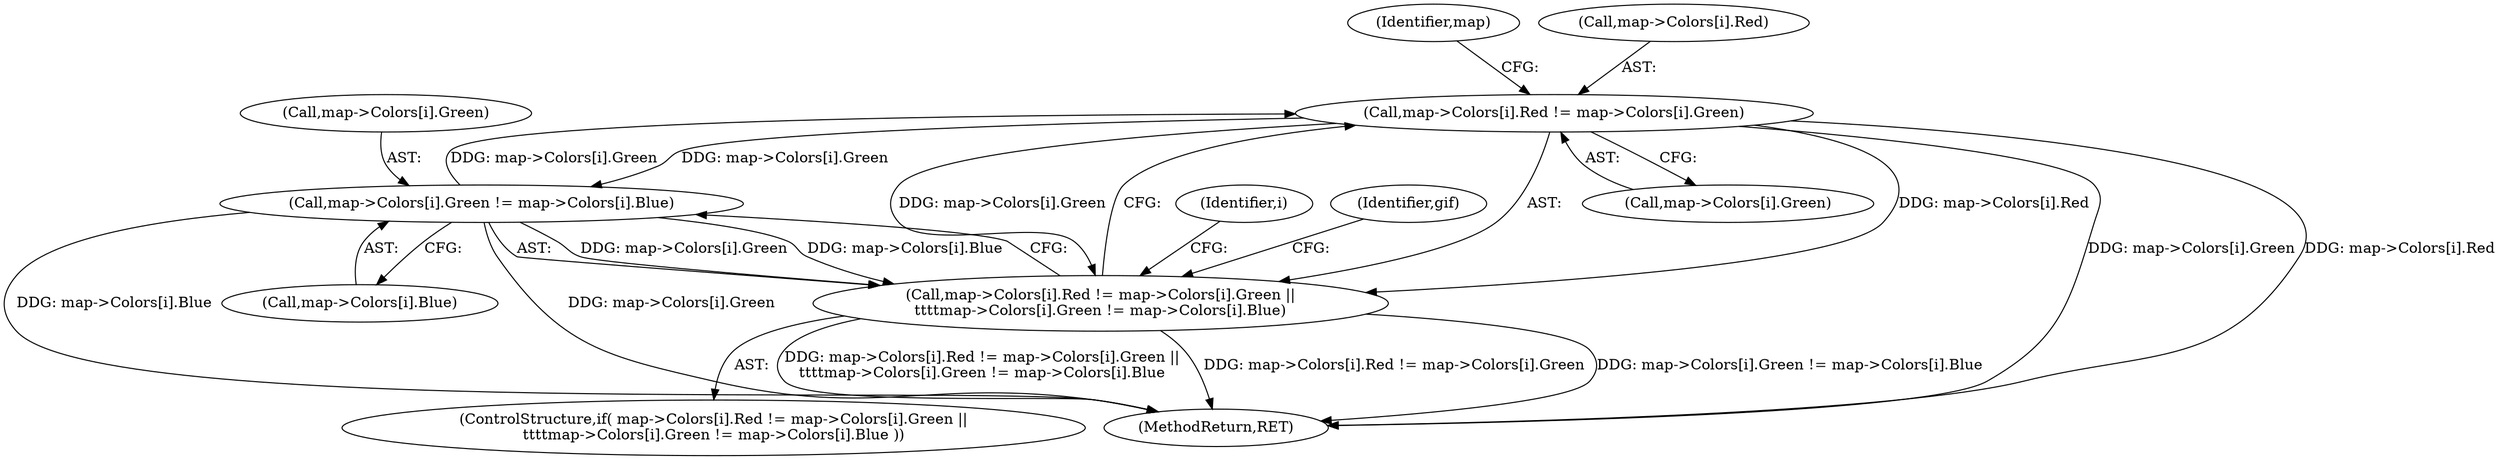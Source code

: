 digraph "0_libvips_ce684dd008532ea0bf9d4a1d89bacb35f4a83f4d@pointer" {
"1000251" [label="(Call,map->Colors[i].Red != map->Colors[i].Green)"];
"1000266" [label="(Call,map->Colors[i].Green != map->Colors[i].Blue)"];
"1000251" [label="(Call,map->Colors[i].Red != map->Colors[i].Green)"];
"1000250" [label="(Call,map->Colors[i].Red != map->Colors[i].Green ||\n\t\t\t\tmap->Colors[i].Green != map->Colors[i].Blue)"];
"1000259" [label="(Call,map->Colors[i].Green)"];
"1000270" [label="(Identifier,map)"];
"1000303" [label="(MethodReturn,RET)"];
"1000274" [label="(Call,map->Colors[i].Blue)"];
"1000267" [label="(Call,map->Colors[i].Green)"];
"1000266" [label="(Call,map->Colors[i].Green != map->Colors[i].Blue)"];
"1000252" [label="(Call,map->Colors[i].Red)"];
"1000250" [label="(Call,map->Colors[i].Red != map->Colors[i].Green ||\n\t\t\t\tmap->Colors[i].Green != map->Colors[i].Blue)"];
"1000251" [label="(Call,map->Colors[i].Red != map->Colors[i].Green)"];
"1000248" [label="(Identifier,i)"];
"1000284" [label="(Identifier,gif)"];
"1000249" [label="(ControlStructure,if( map->Colors[i].Red != map->Colors[i].Green ||\n\t\t\t\tmap->Colors[i].Green != map->Colors[i].Blue ))"];
"1000251" -> "1000250"  [label="AST: "];
"1000251" -> "1000259"  [label="CFG: "];
"1000252" -> "1000251"  [label="AST: "];
"1000259" -> "1000251"  [label="AST: "];
"1000270" -> "1000251"  [label="CFG: "];
"1000250" -> "1000251"  [label="CFG: "];
"1000251" -> "1000303"  [label="DDG: map->Colors[i].Green"];
"1000251" -> "1000303"  [label="DDG: map->Colors[i].Red"];
"1000251" -> "1000250"  [label="DDG: map->Colors[i].Red"];
"1000251" -> "1000250"  [label="DDG: map->Colors[i].Green"];
"1000266" -> "1000251"  [label="DDG: map->Colors[i].Green"];
"1000251" -> "1000266"  [label="DDG: map->Colors[i].Green"];
"1000266" -> "1000250"  [label="AST: "];
"1000266" -> "1000274"  [label="CFG: "];
"1000267" -> "1000266"  [label="AST: "];
"1000274" -> "1000266"  [label="AST: "];
"1000250" -> "1000266"  [label="CFG: "];
"1000266" -> "1000303"  [label="DDG: map->Colors[i].Green"];
"1000266" -> "1000303"  [label="DDG: map->Colors[i].Blue"];
"1000266" -> "1000250"  [label="DDG: map->Colors[i].Green"];
"1000266" -> "1000250"  [label="DDG: map->Colors[i].Blue"];
"1000250" -> "1000249"  [label="AST: "];
"1000284" -> "1000250"  [label="CFG: "];
"1000248" -> "1000250"  [label="CFG: "];
"1000250" -> "1000303"  [label="DDG: map->Colors[i].Red != map->Colors[i].Green"];
"1000250" -> "1000303"  [label="DDG: map->Colors[i].Green != map->Colors[i].Blue"];
"1000250" -> "1000303"  [label="DDG: map->Colors[i].Red != map->Colors[i].Green ||\n\t\t\t\tmap->Colors[i].Green != map->Colors[i].Blue"];
}
